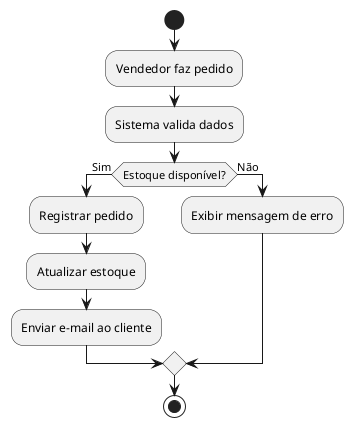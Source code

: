 @startuml
start
:Vendedor faz pedido;
:Sistema valida dados;
if (Estoque disponível?) then (Sim)
  :Registrar pedido;
  :Atualizar estoque;
  :Enviar e-mail ao cliente;
else (Não)
  :Exibir mensagem de erro;
endif
stop
@enduml
